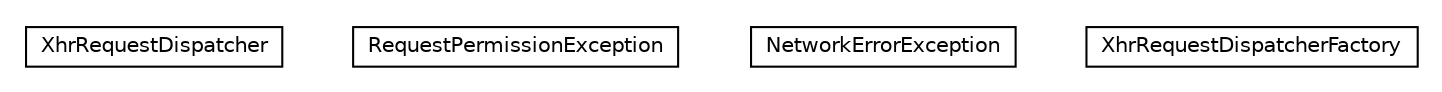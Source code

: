 #!/usr/local/bin/dot
#
# Class diagram 
# Generated by UMLGraph version R5_6-24-gf6e263 (http://www.umlgraph.org/)
#

digraph G {
	edge [fontname="Helvetica",fontsize=10,labelfontname="Helvetica",labelfontsize=10];
	node [fontname="Helvetica",fontsize=10,shape=plaintext];
	nodesep=0.25;
	ranksep=0.5;
	// io.reinert.requestor.gwt.xhr.XhrRequestDispatcher
	c5096 [label=<<table title="io.reinert.requestor.gwt.xhr.XhrRequestDispatcher" border="0" cellborder="1" cellspacing="0" cellpadding="2" port="p" href="./XhrRequestDispatcher.html">
		<tr><td><table border="0" cellspacing="0" cellpadding="1">
<tr><td align="center" balign="center"> XhrRequestDispatcher </td></tr>
		</table></td></tr>
		</table>>, URL="./XhrRequestDispatcher.html", fontname="Helvetica", fontcolor="black", fontsize=10.0];
	// io.reinert.requestor.gwt.xhr.RequestPermissionException
	c5097 [label=<<table title="io.reinert.requestor.gwt.xhr.RequestPermissionException" border="0" cellborder="1" cellspacing="0" cellpadding="2" port="p" href="./RequestPermissionException.html">
		<tr><td><table border="0" cellspacing="0" cellpadding="1">
<tr><td align="center" balign="center"> RequestPermissionException </td></tr>
		</table></td></tr>
		</table>>, URL="./RequestPermissionException.html", fontname="Helvetica", fontcolor="black", fontsize=10.0];
	// io.reinert.requestor.gwt.xhr.NetworkErrorException
	c5098 [label=<<table title="io.reinert.requestor.gwt.xhr.NetworkErrorException" border="0" cellborder="1" cellspacing="0" cellpadding="2" port="p" href="./NetworkErrorException.html">
		<tr><td><table border="0" cellspacing="0" cellpadding="1">
<tr><td align="center" balign="center"> NetworkErrorException </td></tr>
		</table></td></tr>
		</table>>, URL="./NetworkErrorException.html", fontname="Helvetica", fontcolor="black", fontsize=10.0];
	// io.reinert.requestor.gwt.xhr.XhrRequestDispatcherFactory
	c5099 [label=<<table title="io.reinert.requestor.gwt.xhr.XhrRequestDispatcherFactory" border="0" cellborder="1" cellspacing="0" cellpadding="2" port="p" href="./XhrRequestDispatcherFactory.html">
		<tr><td><table border="0" cellspacing="0" cellpadding="1">
<tr><td align="center" balign="center"> XhrRequestDispatcherFactory </td></tr>
		</table></td></tr>
		</table>>, URL="./XhrRequestDispatcherFactory.html", fontname="Helvetica", fontcolor="black", fontsize=10.0];
}

